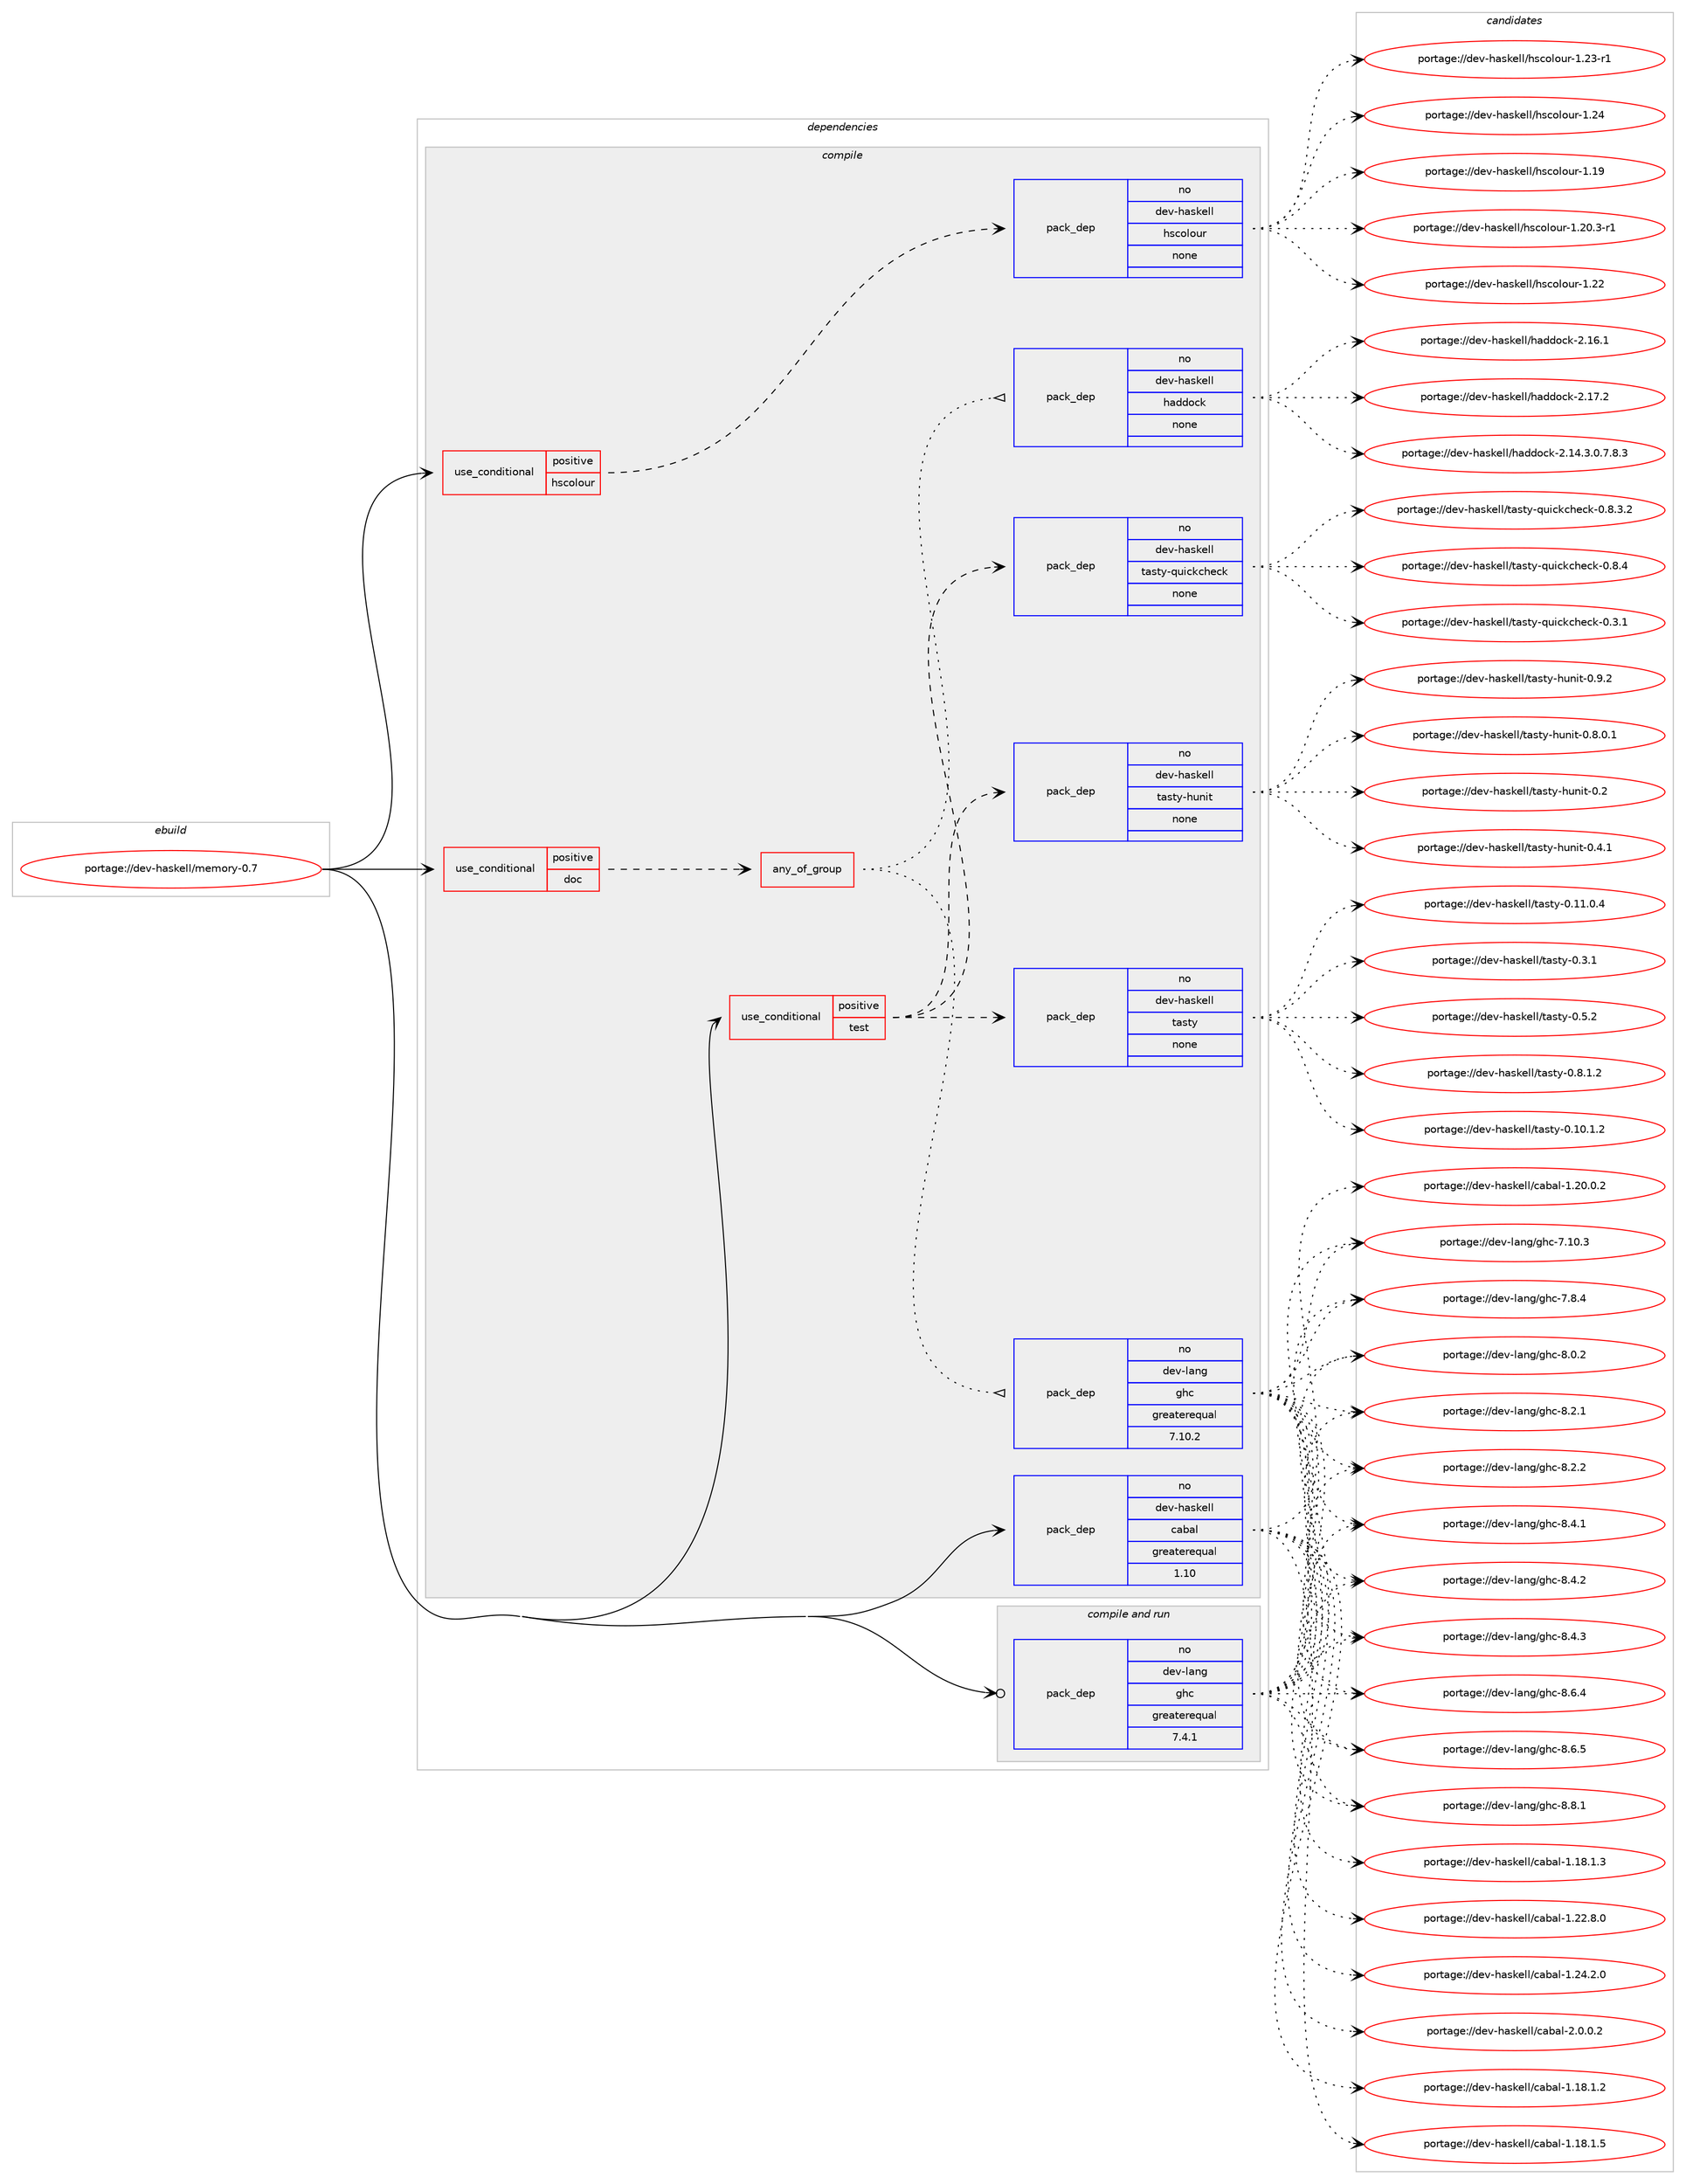 digraph prolog {

# *************
# Graph options
# *************

newrank=true;
concentrate=true;
compound=true;
graph [rankdir=LR,fontname=Helvetica,fontsize=10,ranksep=1.5];#, ranksep=2.5, nodesep=0.2];
edge  [arrowhead=vee];
node  [fontname=Helvetica,fontsize=10];

# **********
# The ebuild
# **********

subgraph cluster_leftcol {
color=gray;
rank=same;
label=<<i>ebuild</i>>;
id [label="portage://dev-haskell/memory-0.7", color=red, width=4, href="../dev-haskell/memory-0.7.svg"];
}

# ****************
# The dependencies
# ****************

subgraph cluster_midcol {
color=gray;
label=<<i>dependencies</i>>;
subgraph cluster_compile {
fillcolor="#eeeeee";
style=filled;
label=<<i>compile</i>>;
subgraph cond16163 {
dependency74271 [label=<<TABLE BORDER="0" CELLBORDER="1" CELLSPACING="0" CELLPADDING="4"><TR><TD ROWSPAN="3" CELLPADDING="10">use_conditional</TD></TR><TR><TD>positive</TD></TR><TR><TD>doc</TD></TR></TABLE>>, shape=none, color=red];
subgraph any2006 {
dependency74272 [label=<<TABLE BORDER="0" CELLBORDER="1" CELLSPACING="0" CELLPADDING="4"><TR><TD CELLPADDING="10">any_of_group</TD></TR></TABLE>>, shape=none, color=red];subgraph pack56043 {
dependency74273 [label=<<TABLE BORDER="0" CELLBORDER="1" CELLSPACING="0" CELLPADDING="4" WIDTH="220"><TR><TD ROWSPAN="6" CELLPADDING="30">pack_dep</TD></TR><TR><TD WIDTH="110">no</TD></TR><TR><TD>dev-haskell</TD></TR><TR><TD>haddock</TD></TR><TR><TD>none</TD></TR><TR><TD></TD></TR></TABLE>>, shape=none, color=blue];
}
dependency74272:e -> dependency74273:w [weight=20,style="dotted",arrowhead="oinv"];
subgraph pack56044 {
dependency74274 [label=<<TABLE BORDER="0" CELLBORDER="1" CELLSPACING="0" CELLPADDING="4" WIDTH="220"><TR><TD ROWSPAN="6" CELLPADDING="30">pack_dep</TD></TR><TR><TD WIDTH="110">no</TD></TR><TR><TD>dev-lang</TD></TR><TR><TD>ghc</TD></TR><TR><TD>greaterequal</TD></TR><TR><TD>7.10.2</TD></TR></TABLE>>, shape=none, color=blue];
}
dependency74272:e -> dependency74274:w [weight=20,style="dotted",arrowhead="oinv"];
}
dependency74271:e -> dependency74272:w [weight=20,style="dashed",arrowhead="vee"];
}
id:e -> dependency74271:w [weight=20,style="solid",arrowhead="vee"];
subgraph cond16164 {
dependency74275 [label=<<TABLE BORDER="0" CELLBORDER="1" CELLSPACING="0" CELLPADDING="4"><TR><TD ROWSPAN="3" CELLPADDING="10">use_conditional</TD></TR><TR><TD>positive</TD></TR><TR><TD>hscolour</TD></TR></TABLE>>, shape=none, color=red];
subgraph pack56045 {
dependency74276 [label=<<TABLE BORDER="0" CELLBORDER="1" CELLSPACING="0" CELLPADDING="4" WIDTH="220"><TR><TD ROWSPAN="6" CELLPADDING="30">pack_dep</TD></TR><TR><TD WIDTH="110">no</TD></TR><TR><TD>dev-haskell</TD></TR><TR><TD>hscolour</TD></TR><TR><TD>none</TD></TR><TR><TD></TD></TR></TABLE>>, shape=none, color=blue];
}
dependency74275:e -> dependency74276:w [weight=20,style="dashed",arrowhead="vee"];
}
id:e -> dependency74275:w [weight=20,style="solid",arrowhead="vee"];
subgraph cond16165 {
dependency74277 [label=<<TABLE BORDER="0" CELLBORDER="1" CELLSPACING="0" CELLPADDING="4"><TR><TD ROWSPAN="3" CELLPADDING="10">use_conditional</TD></TR><TR><TD>positive</TD></TR><TR><TD>test</TD></TR></TABLE>>, shape=none, color=red];
subgraph pack56046 {
dependency74278 [label=<<TABLE BORDER="0" CELLBORDER="1" CELLSPACING="0" CELLPADDING="4" WIDTH="220"><TR><TD ROWSPAN="6" CELLPADDING="30">pack_dep</TD></TR><TR><TD WIDTH="110">no</TD></TR><TR><TD>dev-haskell</TD></TR><TR><TD>tasty</TD></TR><TR><TD>none</TD></TR><TR><TD></TD></TR></TABLE>>, shape=none, color=blue];
}
dependency74277:e -> dependency74278:w [weight=20,style="dashed",arrowhead="vee"];
subgraph pack56047 {
dependency74279 [label=<<TABLE BORDER="0" CELLBORDER="1" CELLSPACING="0" CELLPADDING="4" WIDTH="220"><TR><TD ROWSPAN="6" CELLPADDING="30">pack_dep</TD></TR><TR><TD WIDTH="110">no</TD></TR><TR><TD>dev-haskell</TD></TR><TR><TD>tasty-hunit</TD></TR><TR><TD>none</TD></TR><TR><TD></TD></TR></TABLE>>, shape=none, color=blue];
}
dependency74277:e -> dependency74279:w [weight=20,style="dashed",arrowhead="vee"];
subgraph pack56048 {
dependency74280 [label=<<TABLE BORDER="0" CELLBORDER="1" CELLSPACING="0" CELLPADDING="4" WIDTH="220"><TR><TD ROWSPAN="6" CELLPADDING="30">pack_dep</TD></TR><TR><TD WIDTH="110">no</TD></TR><TR><TD>dev-haskell</TD></TR><TR><TD>tasty-quickcheck</TD></TR><TR><TD>none</TD></TR><TR><TD></TD></TR></TABLE>>, shape=none, color=blue];
}
dependency74277:e -> dependency74280:w [weight=20,style="dashed",arrowhead="vee"];
}
id:e -> dependency74277:w [weight=20,style="solid",arrowhead="vee"];
subgraph pack56049 {
dependency74281 [label=<<TABLE BORDER="0" CELLBORDER="1" CELLSPACING="0" CELLPADDING="4" WIDTH="220"><TR><TD ROWSPAN="6" CELLPADDING="30">pack_dep</TD></TR><TR><TD WIDTH="110">no</TD></TR><TR><TD>dev-haskell</TD></TR><TR><TD>cabal</TD></TR><TR><TD>greaterequal</TD></TR><TR><TD>1.10</TD></TR></TABLE>>, shape=none, color=blue];
}
id:e -> dependency74281:w [weight=20,style="solid",arrowhead="vee"];
}
subgraph cluster_compileandrun {
fillcolor="#eeeeee";
style=filled;
label=<<i>compile and run</i>>;
subgraph pack56050 {
dependency74282 [label=<<TABLE BORDER="0" CELLBORDER="1" CELLSPACING="0" CELLPADDING="4" WIDTH="220"><TR><TD ROWSPAN="6" CELLPADDING="30">pack_dep</TD></TR><TR><TD WIDTH="110">no</TD></TR><TR><TD>dev-lang</TD></TR><TR><TD>ghc</TD></TR><TR><TD>greaterequal</TD></TR><TR><TD>7.4.1</TD></TR></TABLE>>, shape=none, color=blue];
}
id:e -> dependency74282:w [weight=20,style="solid",arrowhead="odotvee"];
}
subgraph cluster_run {
fillcolor="#eeeeee";
style=filled;
label=<<i>run</i>>;
}
}

# **************
# The candidates
# **************

subgraph cluster_choices {
rank=same;
color=gray;
label=<<i>candidates</i>>;

subgraph choice56043 {
color=black;
nodesep=1;
choiceportage1001011184510497115107101108108471049710010011199107455046495246514648465546564651 [label="portage://dev-haskell/haddock-2.14.3.0.7.8.3", color=red, width=4,href="../dev-haskell/haddock-2.14.3.0.7.8.3.svg"];
choiceportage100101118451049711510710110810847104971001001119910745504649544649 [label="portage://dev-haskell/haddock-2.16.1", color=red, width=4,href="../dev-haskell/haddock-2.16.1.svg"];
choiceportage100101118451049711510710110810847104971001001119910745504649554650 [label="portage://dev-haskell/haddock-2.17.2", color=red, width=4,href="../dev-haskell/haddock-2.17.2.svg"];
dependency74273:e -> choiceportage1001011184510497115107101108108471049710010011199107455046495246514648465546564651:w [style=dotted,weight="100"];
dependency74273:e -> choiceportage100101118451049711510710110810847104971001001119910745504649544649:w [style=dotted,weight="100"];
dependency74273:e -> choiceportage100101118451049711510710110810847104971001001119910745504649554650:w [style=dotted,weight="100"];
}
subgraph choice56044 {
color=black;
nodesep=1;
choiceportage1001011184510897110103471031049945554649484651 [label="portage://dev-lang/ghc-7.10.3", color=red, width=4,href="../dev-lang/ghc-7.10.3.svg"];
choiceportage10010111845108971101034710310499455546564652 [label="portage://dev-lang/ghc-7.8.4", color=red, width=4,href="../dev-lang/ghc-7.8.4.svg"];
choiceportage10010111845108971101034710310499455646484650 [label="portage://dev-lang/ghc-8.0.2", color=red, width=4,href="../dev-lang/ghc-8.0.2.svg"];
choiceportage10010111845108971101034710310499455646504649 [label="portage://dev-lang/ghc-8.2.1", color=red, width=4,href="../dev-lang/ghc-8.2.1.svg"];
choiceportage10010111845108971101034710310499455646504650 [label="portage://dev-lang/ghc-8.2.2", color=red, width=4,href="../dev-lang/ghc-8.2.2.svg"];
choiceportage10010111845108971101034710310499455646524649 [label="portage://dev-lang/ghc-8.4.1", color=red, width=4,href="../dev-lang/ghc-8.4.1.svg"];
choiceportage10010111845108971101034710310499455646524650 [label="portage://dev-lang/ghc-8.4.2", color=red, width=4,href="../dev-lang/ghc-8.4.2.svg"];
choiceportage10010111845108971101034710310499455646524651 [label="portage://dev-lang/ghc-8.4.3", color=red, width=4,href="../dev-lang/ghc-8.4.3.svg"];
choiceportage10010111845108971101034710310499455646544652 [label="portage://dev-lang/ghc-8.6.4", color=red, width=4,href="../dev-lang/ghc-8.6.4.svg"];
choiceportage10010111845108971101034710310499455646544653 [label="portage://dev-lang/ghc-8.6.5", color=red, width=4,href="../dev-lang/ghc-8.6.5.svg"];
choiceportage10010111845108971101034710310499455646564649 [label="portage://dev-lang/ghc-8.8.1", color=red, width=4,href="../dev-lang/ghc-8.8.1.svg"];
dependency74274:e -> choiceportage1001011184510897110103471031049945554649484651:w [style=dotted,weight="100"];
dependency74274:e -> choiceportage10010111845108971101034710310499455546564652:w [style=dotted,weight="100"];
dependency74274:e -> choiceportage10010111845108971101034710310499455646484650:w [style=dotted,weight="100"];
dependency74274:e -> choiceportage10010111845108971101034710310499455646504649:w [style=dotted,weight="100"];
dependency74274:e -> choiceportage10010111845108971101034710310499455646504650:w [style=dotted,weight="100"];
dependency74274:e -> choiceportage10010111845108971101034710310499455646524649:w [style=dotted,weight="100"];
dependency74274:e -> choiceportage10010111845108971101034710310499455646524650:w [style=dotted,weight="100"];
dependency74274:e -> choiceportage10010111845108971101034710310499455646524651:w [style=dotted,weight="100"];
dependency74274:e -> choiceportage10010111845108971101034710310499455646544652:w [style=dotted,weight="100"];
dependency74274:e -> choiceportage10010111845108971101034710310499455646544653:w [style=dotted,weight="100"];
dependency74274:e -> choiceportage10010111845108971101034710310499455646564649:w [style=dotted,weight="100"];
}
subgraph choice56045 {
color=black;
nodesep=1;
choiceportage100101118451049711510710110810847104115991111081111171144549464957 [label="portage://dev-haskell/hscolour-1.19", color=red, width=4,href="../dev-haskell/hscolour-1.19.svg"];
choiceportage10010111845104971151071011081084710411599111108111117114454946504846514511449 [label="portage://dev-haskell/hscolour-1.20.3-r1", color=red, width=4,href="../dev-haskell/hscolour-1.20.3-r1.svg"];
choiceportage100101118451049711510710110810847104115991111081111171144549465050 [label="portage://dev-haskell/hscolour-1.22", color=red, width=4,href="../dev-haskell/hscolour-1.22.svg"];
choiceportage1001011184510497115107101108108471041159911110811111711445494650514511449 [label="portage://dev-haskell/hscolour-1.23-r1", color=red, width=4,href="../dev-haskell/hscolour-1.23-r1.svg"];
choiceportage100101118451049711510710110810847104115991111081111171144549465052 [label="portage://dev-haskell/hscolour-1.24", color=red, width=4,href="../dev-haskell/hscolour-1.24.svg"];
dependency74276:e -> choiceportage100101118451049711510710110810847104115991111081111171144549464957:w [style=dotted,weight="100"];
dependency74276:e -> choiceportage10010111845104971151071011081084710411599111108111117114454946504846514511449:w [style=dotted,weight="100"];
dependency74276:e -> choiceportage100101118451049711510710110810847104115991111081111171144549465050:w [style=dotted,weight="100"];
dependency74276:e -> choiceportage1001011184510497115107101108108471041159911110811111711445494650514511449:w [style=dotted,weight="100"];
dependency74276:e -> choiceportage100101118451049711510710110810847104115991111081111171144549465052:w [style=dotted,weight="100"];
}
subgraph choice56046 {
color=black;
nodesep=1;
choiceportage10010111845104971151071011081084711697115116121454846494846494650 [label="portage://dev-haskell/tasty-0.10.1.2", color=red, width=4,href="../dev-haskell/tasty-0.10.1.2.svg"];
choiceportage10010111845104971151071011081084711697115116121454846494946484652 [label="portage://dev-haskell/tasty-0.11.0.4", color=red, width=4,href="../dev-haskell/tasty-0.11.0.4.svg"];
choiceportage10010111845104971151071011081084711697115116121454846514649 [label="portage://dev-haskell/tasty-0.3.1", color=red, width=4,href="../dev-haskell/tasty-0.3.1.svg"];
choiceportage10010111845104971151071011081084711697115116121454846534650 [label="portage://dev-haskell/tasty-0.5.2", color=red, width=4,href="../dev-haskell/tasty-0.5.2.svg"];
choiceportage100101118451049711510710110810847116971151161214548465646494650 [label="portage://dev-haskell/tasty-0.8.1.2", color=red, width=4,href="../dev-haskell/tasty-0.8.1.2.svg"];
dependency74278:e -> choiceportage10010111845104971151071011081084711697115116121454846494846494650:w [style=dotted,weight="100"];
dependency74278:e -> choiceportage10010111845104971151071011081084711697115116121454846494946484652:w [style=dotted,weight="100"];
dependency74278:e -> choiceportage10010111845104971151071011081084711697115116121454846514649:w [style=dotted,weight="100"];
dependency74278:e -> choiceportage10010111845104971151071011081084711697115116121454846534650:w [style=dotted,weight="100"];
dependency74278:e -> choiceportage100101118451049711510710110810847116971151161214548465646494650:w [style=dotted,weight="100"];
}
subgraph choice56047 {
color=black;
nodesep=1;
choiceportage100101118451049711510710110810847116971151161214510411711010511645484650 [label="portage://dev-haskell/tasty-hunit-0.2", color=red, width=4,href="../dev-haskell/tasty-hunit-0.2.svg"];
choiceportage1001011184510497115107101108108471169711511612145104117110105116454846524649 [label="portage://dev-haskell/tasty-hunit-0.4.1", color=red, width=4,href="../dev-haskell/tasty-hunit-0.4.1.svg"];
choiceportage10010111845104971151071011081084711697115116121451041171101051164548465646484649 [label="portage://dev-haskell/tasty-hunit-0.8.0.1", color=red, width=4,href="../dev-haskell/tasty-hunit-0.8.0.1.svg"];
choiceportage1001011184510497115107101108108471169711511612145104117110105116454846574650 [label="portage://dev-haskell/tasty-hunit-0.9.2", color=red, width=4,href="../dev-haskell/tasty-hunit-0.9.2.svg"];
dependency74279:e -> choiceportage100101118451049711510710110810847116971151161214510411711010511645484650:w [style=dotted,weight="100"];
dependency74279:e -> choiceportage1001011184510497115107101108108471169711511612145104117110105116454846524649:w [style=dotted,weight="100"];
dependency74279:e -> choiceportage10010111845104971151071011081084711697115116121451041171101051164548465646484649:w [style=dotted,weight="100"];
dependency74279:e -> choiceportage1001011184510497115107101108108471169711511612145104117110105116454846574650:w [style=dotted,weight="100"];
}
subgraph choice56048 {
color=black;
nodesep=1;
choiceportage1001011184510497115107101108108471169711511612145113117105991079910410199107454846514649 [label="portage://dev-haskell/tasty-quickcheck-0.3.1", color=red, width=4,href="../dev-haskell/tasty-quickcheck-0.3.1.svg"];
choiceportage10010111845104971151071011081084711697115116121451131171059910799104101991074548465646514650 [label="portage://dev-haskell/tasty-quickcheck-0.8.3.2", color=red, width=4,href="../dev-haskell/tasty-quickcheck-0.8.3.2.svg"];
choiceportage1001011184510497115107101108108471169711511612145113117105991079910410199107454846564652 [label="portage://dev-haskell/tasty-quickcheck-0.8.4", color=red, width=4,href="../dev-haskell/tasty-quickcheck-0.8.4.svg"];
dependency74280:e -> choiceportage1001011184510497115107101108108471169711511612145113117105991079910410199107454846514649:w [style=dotted,weight="100"];
dependency74280:e -> choiceportage10010111845104971151071011081084711697115116121451131171059910799104101991074548465646514650:w [style=dotted,weight="100"];
dependency74280:e -> choiceportage1001011184510497115107101108108471169711511612145113117105991079910410199107454846564652:w [style=dotted,weight="100"];
}
subgraph choice56049 {
color=black;
nodesep=1;
choiceportage10010111845104971151071011081084799979897108454946495646494650 [label="portage://dev-haskell/cabal-1.18.1.2", color=red, width=4,href="../dev-haskell/cabal-1.18.1.2.svg"];
choiceportage10010111845104971151071011081084799979897108454946495646494651 [label="portage://dev-haskell/cabal-1.18.1.3", color=red, width=4,href="../dev-haskell/cabal-1.18.1.3.svg"];
choiceportage10010111845104971151071011081084799979897108454946495646494653 [label="portage://dev-haskell/cabal-1.18.1.5", color=red, width=4,href="../dev-haskell/cabal-1.18.1.5.svg"];
choiceportage10010111845104971151071011081084799979897108454946504846484650 [label="portage://dev-haskell/cabal-1.20.0.2", color=red, width=4,href="../dev-haskell/cabal-1.20.0.2.svg"];
choiceportage10010111845104971151071011081084799979897108454946505046564648 [label="portage://dev-haskell/cabal-1.22.8.0", color=red, width=4,href="../dev-haskell/cabal-1.22.8.0.svg"];
choiceportage10010111845104971151071011081084799979897108454946505246504648 [label="portage://dev-haskell/cabal-1.24.2.0", color=red, width=4,href="../dev-haskell/cabal-1.24.2.0.svg"];
choiceportage100101118451049711510710110810847999798971084550464846484650 [label="portage://dev-haskell/cabal-2.0.0.2", color=red, width=4,href="../dev-haskell/cabal-2.0.0.2.svg"];
dependency74281:e -> choiceportage10010111845104971151071011081084799979897108454946495646494650:w [style=dotted,weight="100"];
dependency74281:e -> choiceportage10010111845104971151071011081084799979897108454946495646494651:w [style=dotted,weight="100"];
dependency74281:e -> choiceportage10010111845104971151071011081084799979897108454946495646494653:w [style=dotted,weight="100"];
dependency74281:e -> choiceportage10010111845104971151071011081084799979897108454946504846484650:w [style=dotted,weight="100"];
dependency74281:e -> choiceportage10010111845104971151071011081084799979897108454946505046564648:w [style=dotted,weight="100"];
dependency74281:e -> choiceportage10010111845104971151071011081084799979897108454946505246504648:w [style=dotted,weight="100"];
dependency74281:e -> choiceportage100101118451049711510710110810847999798971084550464846484650:w [style=dotted,weight="100"];
}
subgraph choice56050 {
color=black;
nodesep=1;
choiceportage1001011184510897110103471031049945554649484651 [label="portage://dev-lang/ghc-7.10.3", color=red, width=4,href="../dev-lang/ghc-7.10.3.svg"];
choiceportage10010111845108971101034710310499455546564652 [label="portage://dev-lang/ghc-7.8.4", color=red, width=4,href="../dev-lang/ghc-7.8.4.svg"];
choiceportage10010111845108971101034710310499455646484650 [label="portage://dev-lang/ghc-8.0.2", color=red, width=4,href="../dev-lang/ghc-8.0.2.svg"];
choiceportage10010111845108971101034710310499455646504649 [label="portage://dev-lang/ghc-8.2.1", color=red, width=4,href="../dev-lang/ghc-8.2.1.svg"];
choiceportage10010111845108971101034710310499455646504650 [label="portage://dev-lang/ghc-8.2.2", color=red, width=4,href="../dev-lang/ghc-8.2.2.svg"];
choiceportage10010111845108971101034710310499455646524649 [label="portage://dev-lang/ghc-8.4.1", color=red, width=4,href="../dev-lang/ghc-8.4.1.svg"];
choiceportage10010111845108971101034710310499455646524650 [label="portage://dev-lang/ghc-8.4.2", color=red, width=4,href="../dev-lang/ghc-8.4.2.svg"];
choiceportage10010111845108971101034710310499455646524651 [label="portage://dev-lang/ghc-8.4.3", color=red, width=4,href="../dev-lang/ghc-8.4.3.svg"];
choiceportage10010111845108971101034710310499455646544652 [label="portage://dev-lang/ghc-8.6.4", color=red, width=4,href="../dev-lang/ghc-8.6.4.svg"];
choiceportage10010111845108971101034710310499455646544653 [label="portage://dev-lang/ghc-8.6.5", color=red, width=4,href="../dev-lang/ghc-8.6.5.svg"];
choiceportage10010111845108971101034710310499455646564649 [label="portage://dev-lang/ghc-8.8.1", color=red, width=4,href="../dev-lang/ghc-8.8.1.svg"];
dependency74282:e -> choiceportage1001011184510897110103471031049945554649484651:w [style=dotted,weight="100"];
dependency74282:e -> choiceportage10010111845108971101034710310499455546564652:w [style=dotted,weight="100"];
dependency74282:e -> choiceportage10010111845108971101034710310499455646484650:w [style=dotted,weight="100"];
dependency74282:e -> choiceportage10010111845108971101034710310499455646504649:w [style=dotted,weight="100"];
dependency74282:e -> choiceportage10010111845108971101034710310499455646504650:w [style=dotted,weight="100"];
dependency74282:e -> choiceportage10010111845108971101034710310499455646524649:w [style=dotted,weight="100"];
dependency74282:e -> choiceportage10010111845108971101034710310499455646524650:w [style=dotted,weight="100"];
dependency74282:e -> choiceportage10010111845108971101034710310499455646524651:w [style=dotted,weight="100"];
dependency74282:e -> choiceportage10010111845108971101034710310499455646544652:w [style=dotted,weight="100"];
dependency74282:e -> choiceportage10010111845108971101034710310499455646544653:w [style=dotted,weight="100"];
dependency74282:e -> choiceportage10010111845108971101034710310499455646564649:w [style=dotted,weight="100"];
}
}

}
